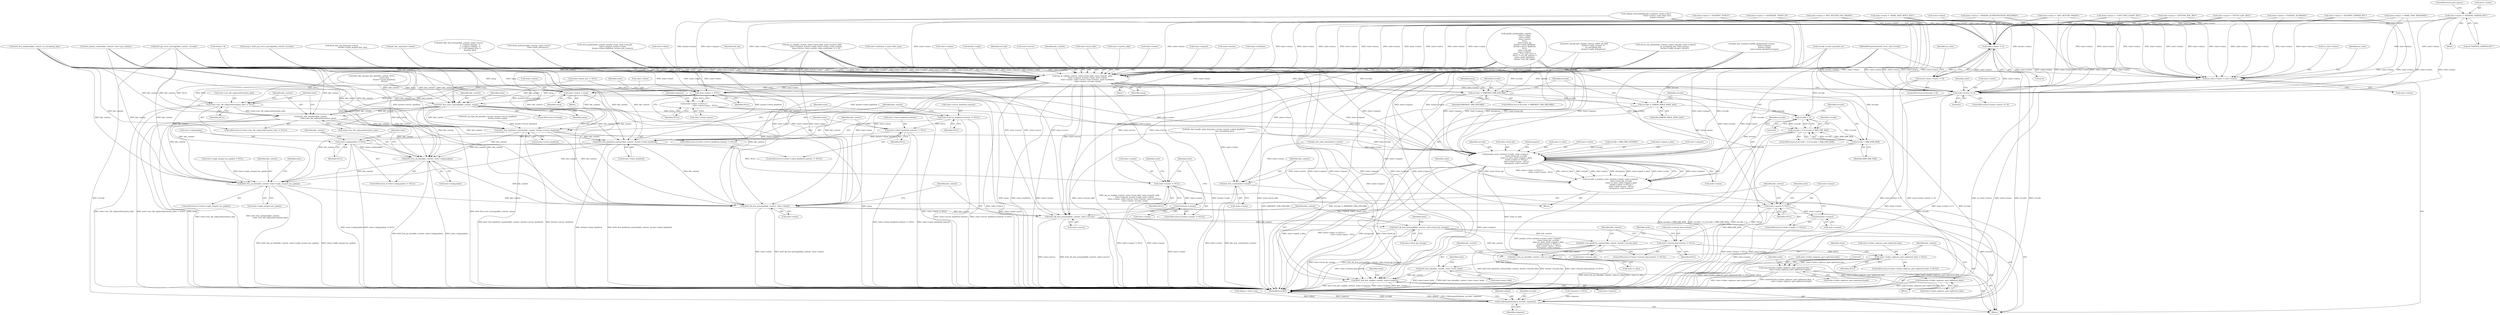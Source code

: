 digraph "0_krb5_ffb35baac6981f9e8914f8f3bffd37f284b85970@pointer" {
"1000241" [label="(Call,state->status = \"FINDING_SERVER_KEY\")"];
"1000792" [label="(Call,state->status != 0)"];
"1000791" [label="(Call,assert (state->status != 0))"];
"1000797" [label="(Call,au_state->status = state->status)"];
"1000847" [label="(Call,log_as_req(kdc_context, state->local_addr, state->remote_addr,\n                   state->request, &state->reply, state->client,\n                   state->cname, state->server, state->sname, state->authtime,\n                   state->status, errcode, emsg))"];
"1000889" [label="(Call,state->status == 0)"];
"1000921" [label="(Call,prepare_error_as(state->rstate, state->request,\n                                       state->local_tgt, errcode,\n                                       state->e_data, state->typed_e_data,\n                                       ((state->client != NULL) ?\n                                        state->client->princ : NULL),\n                                       &response, state->status))"];
"1000919" [label="(Call,errcode = prepare_error_as(state->rstate, state->request,\n                                       state->local_tgt, errcode,\n                                       state->e_data, state->typed_e_data,\n                                       ((state->client != NULL) ?\n                                        state->client->princ : NULL),\n                                       &response, state->status))"];
"1001157" [label="(Call,(*oldrespond)(oldarg, errcode, response))"];
"1001128" [label="(Call,krb5_free_pa_data(kdc_context, state->e_data))"];
"1001133" [label="(Call,krb5_free_data(kdc_context, state->inner_body))"];
"1001142" [label="(Call,krb5_free_kdc_req(kdc_context, state->request))"];
"1001138" [label="(Call,kdc_free_rstate(state->rstate))"];
"1000895" [label="(Call,state->status = emsg)"];
"1000901" [label="(Call,errcode != KRB5KDC_ERR_DISCARD)"];
"1000905" [label="(Call,errcode -= ERROR_TABLE_BASE_krb5)"];
"1000910" [label="(Call,errcode < 0)"];
"1000909" [label="(Call,errcode < 0 || errcode > KRB_ERR_MAX)"];
"1000913" [label="(Call,errcode > KRB_ERR_MAX)"];
"1000939" [label="(Call,state->client != NULL)"];
"1000938" [label="(Call,(state->client != NULL) ?\n                                        state->client->princ : NULL)"];
"1000966" [label="(Call,state->enc_tkt_reply.authorization_data != NULL)"];
"1000973" [label="(Call,krb5_free_authdata(kdc_context,\n                           state->enc_tkt_reply.authorization_data))"];
"1000988" [label="(Call,krb5_free_keyblock_contents(kdc_context, &state->server_keyblock))"];
"1001002" [label="(Call,krb5_free_keyblock_contents(kdc_context, &state->client_keyblock))"];
"1001016" [label="(Call,krb5_free_pa_data(kdc_context, state->reply.padata))"];
"1001029" [label="(Call,krb5_free_pa_data(kdc_context, state->reply_encpart.enc_padata))"];
"1001056" [label="(Call,krb5_db_free_principal(kdc_context, state->client))"];
"1001061" [label="(Call,krb5_db_free_principal(kdc_context, state->server))"];
"1001066" [label="(Call,krb5_db_free_principal(kdc_context, state->local_tgt_storage))"];
"1001079" [label="(Call,krb5_free_keyblock_contents(kdc_context, &state->session_key))"];
"1000981" [label="(Call,state->server_keyblock.contents != NULL)"];
"1000995" [label="(Call,state->client_keyblock.contents != NULL)"];
"1001009" [label="(Call,state->reply.padata != NULL)"];
"1001037" [label="(Call,state->cname != NULL)"];
"1001042" [label="(Call,free(state->cname))"];
"1001047" [label="(Call,state->sname != NULL)"];
"1001052" [label="(Call,free(state->sname))"];
"1001072" [label="(Call,state->session_key.contents != NULL)"];
"1001086" [label="(Call,state->ticket_reply.enc_part.ciphertext.data != NULL)"];
"1001098" [label="(Call,memset(state->ticket_reply.enc_part.ciphertext.data , 0,\n               state->ticket_reply.enc_part.ciphertext.length))"];
"1001118" [label="(Call,free(state->ticket_reply.enc_part.ciphertext.data))"];
"1000962" [label="(Call,krb5_free_error_message(kdc_context, emsg))"];
"1000883" [label="(Identifier,did_log)"];
"1000246" [label="(ControlStructure,goto egress;)"];
"1000939" [label="(Call,state->client != NULL)"];
"1000914" [label="(Identifier,errcode)"];
"1000404" [label="(Call,state->reply_encpart.enc_padata = NULL)"];
"1000228" [label="(Call,krb5_dbe_find_enctype(kdc_context, state->server,\n                                         -1, /* ignore keytype   */\n                                         -1, /* Ignore salttype  */\n                                         0,  /* Get highest kvno */\n                                         &server_key))"];
"1001049" [label="(Identifier,state)"];
"1000900" [label="(ControlStructure,if (errcode != KRB5KDC_ERR_DISCARD))"];
"1000889" [label="(Call,state->status == 0)"];
"1001063" [label="(Call,state->server)"];
"1000791" [label="(Call,assert (state->status != 0))"];
"1001052" [label="(Call,free(state->sname))"];
"1001073" [label="(Call,state->session_key.contents)"];
"1000932" [label="(Call,state->e_data)"];
"1000902" [label="(Identifier,errcode)"];
"1000839" [label="(Call,krb5_get_error_message(kdc_context, errcode))"];
"1000386" [label="(Call,state->authtime = state->kdc_time)"];
"1000909" [label="(Call,errcode < 0 || errcode > KRB_ERR_MAX)"];
"1000865" [label="(Call,state->cname)"];
"1000614" [label="(Call,kdc_fast_handle_reply_key(state->rstate, &state->client_keyblock,\n                                        &as_encrypting_key))"];
"1000903" [label="(Identifier,KRB5KDC_ERR_DISCARD)"];
"1000967" [label="(Call,state->enc_tkt_reply.authorization_data)"];
"1001134" [label="(Identifier,kdc_context)"];
"1000987" [label="(Identifier,NULL)"];
"1001091" [label="(Identifier,state)"];
"1000858" [label="(Call,&state->reply)"];
"1000906" [label="(Identifier,errcode)"];
"1000880" [label="(Identifier,errcode)"];
"1000513" [label="(Call,state->status = \"HANDLE_AUTHDATA\")"];
"1000198" [label="(Call,check_indicators(kdc_context, state->server,\n                               state->auth_indicators))"];
"1001066" [label="(Call,krb5_db_free_principal(kdc_context, state->local_tgt_storage))"];
"1001017" [label="(Identifier,kdc_context)"];
"1000846" [label="(Block,)"];
"1000413" [label="(Call,return_padata(kdc_context, &state->rock, state->req_pkt,\n                            state->request, &state->reply,\n                            &state->client_keyblock, &state->pa_context))"];
"1001026" [label="(Identifier,state)"];
"1000962" [label="(Call,krb5_free_error_message(kdc_context, emsg))"];
"1000905" [label="(Call,errcode -= ERROR_TABLE_BASE_krb5)"];
"1001016" [label="(Call,krb5_free_pa_data(kdc_context, state->reply.padata))"];
"1000241" [label="(Call,state->status = \"FINDING_SERVER_KEY\")"];
"1001041" [label="(Identifier,NULL)"];
"1000318" [label="(Call,state->status = \"FETCH_LAST_REQ\")"];
"1001018" [label="(Call,state->reply.padata)"];
"1001085" [label="(ControlStructure,if (state->ticket_reply.enc_part.ciphertext.data != NULL))"];
"1000920" [label="(Identifier,errcode)"];
"1000943" [label="(Identifier,NULL)"];
"1000944" [label="(Call,state->client->princ)"];
"1001138" [label="(Call,kdc_free_rstate(state->rstate))"];
"1001081" [label="(Call,&state->session_key)"];
"1000455" [label="(Call,state->status = \"CANT_FIND_CLIENT_KEY\")"];
"1001047" [label="(Call,state->sname != NULL)"];
"1001043" [label="(Call,state->cname)"];
"1000825" [label="(Call,free_padata_context(kdc_context, state->pa_context))"];
"1000938" [label="(Call,(state->client != NULL) ?\n                                        state->client->princ : NULL)"];
"1001051" [label="(Identifier,NULL)"];
"1000963" [label="(Identifier,kdc_context)"];
"1001086" [label="(Call,state->ticket_reply.enc_part.ciphertext.data != NULL)"];
"1001118" [label="(Call,free(state->ticket_reply.enc_part.ciphertext.data))"];
"1000975" [label="(Call,state->enc_tkt_reply.authorization_data)"];
"1000990" [label="(Call,&state->server_keyblock)"];
"1000868" [label="(Call,state->server)"];
"1000893" [label="(Literal,0)"];
"1000951" [label="(Identifier,response)"];
"1000848" [label="(Identifier,kdc_context)"];
"1000922" [label="(Call,state->rstate)"];
"1000555" [label="(Call,state->status = \"GENERATE_TICKET_ID\")"];
"1000952" [label="(Call,state->status)"];
"1001123" [label="(Identifier,state)"];
"1001009" [label="(Call,state->reply.padata != NULL)"];
"1000750" [label="(Call,log_as_req(kdc_context, state->local_addr, state->remote_addr,\n               state->request, &state->reply, state->client, state->cname,\n               state->server, state->sname, state->authtime, 0, 0, 0))"];
"1000156" [label="(Call,oldarg = state->arg)"];
"1000242" [label="(Call,state->status)"];
"1000916" [label="(Call,errcode = KRB_ERR_GENERIC)"];
"1000980" [label="(ControlStructure,if (state->server_keyblock.contents != NULL))"];
"1001099" [label="(Call,state->ticket_reply.enc_part.ciphertext.data)"];
"1001071" [label="(ControlStructure,if (state->session_key.contents != NULL))"];
"1001062" [label="(Identifier,kdc_context)"];
"1001158" [label="(Identifier,oldarg)"];
"1000627" [label="(Call,state->status = \"MAKE_FAST_REPLY_KEY\")"];
"1001142" [label="(Call,krb5_free_kdc_req(kdc_context, state->request))"];
"1000787" [label="(ControlStructure,if (errcode != 0))"];
"1001015" [label="(Identifier,NULL)"];
"1000960" [label="(ControlStructure,if (emsg))"];
"1001103" [label="(Identifier,state)"];
"1000801" [label="(Call,state->status)"];
"1000209" [label="(Call,state->status = \"HIGHER_AUTHENTICATION_REQUIRED\")"];
"1000240" [label="(Block,)"];
"1001012" [label="(Identifier,state)"];
"1000260" [label="(Call,state->status = \"DECRYPT_SERVER_KEY\")"];
"1000913" [label="(Call,errcode > KRB_ERR_MAX)"];
"1000899" [label="(Identifier,emsg)"];
"1001057" [label="(Identifier,kdc_context)"];
"1001008" [label="(ControlStructure,if (state->reply.padata != NULL))"];
"1001109" [label="(Call,state->ticket_reply.enc_part.ciphertext.length)"];
"1000798" [label="(Call,au_state->status)"];
"1000984" [label="(Identifier,state)"];
"1001078" [label="(Identifier,NULL)"];
"1001079" [label="(Call,krb5_free_keyblock_contents(kdc_context, &state->session_key))"];
"1000982" [label="(Call,state->server_keyblock.contents)"];
"1000128" [label="(Call,*emsg = 0)"];
"1001004" [label="(Call,&state->client_keyblock)"];
"1001068" [label="(Call,state->local_tgt_storage)"];
"1001037" [label="(Call,state->cname != NULL)"];
"1001072" [label="(Call,state->session_key.contents != NULL)"];
"1000910" [label="(Call,errcode < 0)"];
"1000341" [label="(Call,get_key_exp(state->client))"];
"1001129" [label="(Identifier,kdc_context)"];
"1001053" [label="(Call,state->sname)"];
"1000116" [label="(MethodParameterIn,krb5_error_code errcode)"];
"1000961" [label="(Identifier,emsg)"];
"1000662" [label="(Call,kdc_fast_hide_client(state->rstate))"];
"1000593" [label="(Call,state->status = \"MAKE_FAST_RESPONSE\")"];
"1000792" [label="(Call,state->status != 0)"];
"1001061" [label="(Call,krb5_db_free_principal(kdc_context, state->server))"];
"1001130" [label="(Call,state->e_data)"];
"1000988" [label="(Call,krb5_free_keyblock_contents(kdc_context, &state->server_keyblock))"];
"1000250" [label="(Call,krb5_dbe_decrypt_key_data(kdc_context, NULL,\n                                             server_key,\n                                             &state->server_keyblock,\n                                             NULL))"];
"1001097" [label="(Block,)"];
"1000998" [label="(Identifier,state)"];
"1000635" [label="(Call,return_enc_padata(kdc_context, state->req_pkt, state->request,\n                                as_encrypting_key, state->server,\n                                &state->reply_encpart, FALSE))"];
"1000921" [label="(Call,prepare_error_as(state->rstate, state->request,\n                                       state->local_tgt, errcode,\n                                       state->e_data, state->typed_e_data,\n                                       ((state->client != NULL) ?\n                                        state->client->princ : NULL),\n                                       &response, state->status))"];
"1001001" [label="(Identifier,NULL)"];
"1001159" [label="(Identifier,errcode)"];
"1000896" [label="(Call,state->status)"];
"1000994" [label="(ControlStructure,if (state->client_keyblock.contents != NULL))"];
"1001054" [label="(Identifier,state)"];
"1000935" [label="(Call,state->typed_e_data)"];
"1000925" [label="(Call,state->request)"];
"1000117" [label="(Block,)"];
"1000904" [label="(Block,)"];
"1000832" [label="(Call,krb5_free_keyblock(kdc_context, as_encrypting_key))"];
"1001038" [label="(Call,state->cname)"];
"1000957" [label="(Identifier,state)"];
"1000972" [label="(Identifier,NULL)"];
"1000466" [label="(Call,handle_authdata(kdc_context,\n                              state->c_flags,\n                              state->client,\n                              state->server,\n                              NULL,\n                              state->local_tgt,\n                              &state->client_keyblock,\n                              &state->server_keyblock,\n                              NULL,\n                              state->req_pkt,\n                              state->request,\n                              NULL, /* for_user_princ */\n                              NULL, /* enc_tkt_request */\n                              state->auth_indicators,\n                              &state->enc_tkt_reply))"];
"1000793" [label="(Call,state->status)"];
"1000966" [label="(Call,state->enc_tkt_reply.authorization_data != NULL)"];
"1001135" [label="(Call,state->inner_body)"];
"1000797" [label="(Call,au_state->status = state->status)"];
"1000888" [label="(ControlStructure,if (state->status == 0))"];
"1000973" [label="(Call,krb5_free_authdata(kdc_context,\n                           state->enc_tkt_reply.authorization_data))"];
"1001143" [label="(Identifier,kdc_context)"];
"1000837" [label="(Call,emsg = krb5_get_error_message(kdc_context, errcode))"];
"1000989" [label="(Identifier,kdc_context)"];
"1001160" [label="(Identifier,response)"];
"1000907" [label="(Identifier,ERROR_TABLE_BASE_krb5)"];
"1001030" [label="(Identifier,kdc_context)"];
"1001036" [label="(ControlStructure,if (state->cname != NULL))"];
"1001096" [label="(Identifier,NULL)"];
"1000964" [label="(Identifier,emsg)"];
"1000974" [label="(Identifier,kdc_context)"];
"1000995" [label="(Call,state->client_keyblock.contents != NULL)"];
"1001010" [label="(Call,state->reply.padata)"];
"1000931" [label="(Identifier,errcode)"];
"1000307" [label="(Call,fetch_last_req_info(state->client,\n                                       &state->reply_encpart.last_req))"];
"1000849" [label="(Call,state->local_addr)"];
"1000928" [label="(Call,state->local_tgt)"];
"1001003" [label="(Identifier,kdc_context)"];
"1000949" [label="(Identifier,NULL)"];
"1001046" [label="(ControlStructure,if (state->sname != NULL))"];
"1001067" [label="(Identifier,kdc_context)"];
"1000796" [label="(Literal,0)"];
"1000693" [label="(Call,state->client_key != NULL)"];
"1000815" [label="(Call,errcode || state->preauth_err)"];
"1000852" [label="(Call,state->remote_addr)"];
"1000950" [label="(Call,&response)"];
"1001128" [label="(Call,krb5_free_pa_data(kdc_context, state->e_data))"];
"1000124" [label="(Call,*response = NULL)"];
"1000965" [label="(ControlStructure,if (state->enc_tkt_reply.authorization_data != NULL))"];
"1001039" [label="(Identifier,state)"];
"1001002" [label="(Call,krb5_free_keyblock_contents(kdc_context, &state->client_keyblock))"];
"1000894" [label="(Block,)"];
"1000912" [label="(Literal,0)"];
"1001119" [label="(Call,state->ticket_reply.enc_part.ciphertext.data)"];
"1001098" [label="(Call,memset(state->ticket_reply.enc_part.ciphertext.data , 0,\n               state->ticket_reply.enc_part.ciphertext.length))"];
"1000877" [label="(Call,state->status)"];
"1000534" [label="(Call,state->status = \"ENCRYPT_TICKET\")"];
"1000981" [label="(Call,state->server_keyblock.contents != NULL)"];
"1001044" [label="(Identifier,state)"];
"1000855" [label="(Call,state->request)"];
"1000871" [label="(Call,state->sname)"];
"1000895" [label="(Call,state->status = emsg)"];
"1001133" [label="(Call,krb5_free_data(kdc_context, state->inner_body))"];
"1001140" [label="(Identifier,state)"];
"1001048" [label="(Call,state->sname)"];
"1001023" [label="(ControlStructure,if (state->reply_encpart.enc_padata))"];
"1000847" [label="(Call,log_as_req(kdc_context, state->local_addr, state->remote_addr,\n                   state->request, &state->reply, state->client,\n                   state->cname, state->server, state->sname, state->authtime,\n                   state->status, errcode, emsg))"];
"1001161" [label="(MethodReturn,RET)"];
"1000881" [label="(Identifier,emsg)"];
"1000440" [label="(Call,state->status = \"KDC_RETURN_PADATA\")"];
"1000946" [label="(Identifier,state)"];
"1000874" [label="(Call,state->authtime)"];
"1000969" [label="(Identifier,state)"];
"1001058" [label="(Call,state->client)"];
"1001108" [label="(Literal,0)"];
"1000901" [label="(Call,errcode != KRB5KDC_ERR_DISCARD)"];
"1000655" [label="(Call,state->status = \"KDC_RETURN_ENC_PADATA\")"];
"1001149" [label="(Identifier,state)"];
"1001157" [label="(Call,(*oldrespond)(oldarg, errcode, response))"];
"1001080" [label="(Identifier,kdc_context)"];
"1001075" [label="(Identifier,state)"];
"1001029" [label="(Call,krb5_free_pa_data(kdc_context, state->reply_encpart.enc_padata))"];
"1000911" [label="(Identifier,errcode)"];
"1000940" [label="(Call,state->client)"];
"1000806" [label="(Identifier,au_state)"];
"1000574" [label="(Call,kdc_fast_response_handle_padata(state->rstate,\n                                              state->request,\n                                              &state->reply,\n                                              state->client_keyblock.enctype))"];
"1001042" [label="(Call,free(state->cname))"];
"1001056" [label="(Call,krb5_db_free_principal(kdc_context, state->client))"];
"1000897" [label="(Identifier,state)"];
"1001144" [label="(Call,state->request)"];
"1000917" [label="(Identifier,errcode)"];
"1001031" [label="(Call,state->reply_encpart.enc_padata)"];
"1000862" [label="(Call,state->client)"];
"1000996" [label="(Call,state->client_keyblock.contents)"];
"1000908" [label="(ControlStructure,if (errcode < 0 || errcode > KRB_ERR_MAX))"];
"1000677" [label="(Call,krb5_encode_kdc_rep(kdc_context, KRB5_AS_REP,\n                                  &state->reply_encpart, 0,\n                                  as_encrypting_key,\n                                  &state->reply, &response))"];
"1000521" [label="(Call,krb5_encrypt_tkt_part(kdc_context, &state->server_keyblock,\n                                    &state->ticket_reply))"];
"1001139" [label="(Call,state->rstate)"];
"1000915" [label="(Identifier,KRB_ERR_MAX)"];
"1000799" [label="(Identifier,au_state)"];
"1000890" [label="(Call,state->status)"];
"1000245" [label="(Literal,\"FINDING_SERVER_KEY\")"];
"1000714" [label="(Call,state->status = \"ENCODE_KDC_REP\")"];
"1000919" [label="(Call,errcode = prepare_error_as(state->rstate, state->request,\n                                       state->local_tgt, errcode,\n                                       state->e_data, state->typed_e_data,\n                                       ((state->client != NULL) ?\n                                        state->client->princ : NULL),\n                                       &response, state->status))"];
"1000172" [label="(Call,validate_forwardable(state->request, *state->client,\n                                        *state->server, state->kdc_time,\n                                        &state->status))"];
"1001087" [label="(Call,state->ticket_reply.enc_part.ciphertext.data)"];
"1000241" -> "1000240"  [label="AST: "];
"1000241" -> "1000245"  [label="CFG: "];
"1000242" -> "1000241"  [label="AST: "];
"1000245" -> "1000241"  [label="AST: "];
"1000246" -> "1000241"  [label="CFG: "];
"1000241" -> "1000792"  [label="DDG: state->status"];
"1000241" -> "1000797"  [label="DDG: state->status"];
"1000241" -> "1000847"  [label="DDG: state->status"];
"1000241" -> "1000889"  [label="DDG: state->status"];
"1000792" -> "1000791"  [label="AST: "];
"1000792" -> "1000796"  [label="CFG: "];
"1000793" -> "1000792"  [label="AST: "];
"1000796" -> "1000792"  [label="AST: "];
"1000791" -> "1000792"  [label="CFG: "];
"1000792" -> "1000791"  [label="DDG: state->status"];
"1000792" -> "1000791"  [label="DDG: 0"];
"1000172" -> "1000792"  [label="DDG: &state->status"];
"1000655" -> "1000792"  [label="DDG: state->status"];
"1000714" -> "1000792"  [label="DDG: state->status"];
"1000209" -> "1000792"  [label="DDG: state->status"];
"1000513" -> "1000792"  [label="DDG: state->status"];
"1000318" -> "1000792"  [label="DDG: state->status"];
"1000627" -> "1000792"  [label="DDG: state->status"];
"1000555" -> "1000792"  [label="DDG: state->status"];
"1000593" -> "1000792"  [label="DDG: state->status"];
"1000440" -> "1000792"  [label="DDG: state->status"];
"1000455" -> "1000792"  [label="DDG: state->status"];
"1000260" -> "1000792"  [label="DDG: state->status"];
"1000534" -> "1000792"  [label="DDG: state->status"];
"1000792" -> "1000797"  [label="DDG: state->status"];
"1000792" -> "1000847"  [label="DDG: state->status"];
"1000792" -> "1000889"  [label="DDG: state->status"];
"1000791" -> "1000787"  [label="AST: "];
"1000799" -> "1000791"  [label="CFG: "];
"1000791" -> "1001161"  [label="DDG: state->status != 0"];
"1000791" -> "1001161"  [label="DDG: assert (state->status != 0)"];
"1000797" -> "1000117"  [label="AST: "];
"1000797" -> "1000801"  [label="CFG: "];
"1000798" -> "1000797"  [label="AST: "];
"1000801" -> "1000797"  [label="AST: "];
"1000806" -> "1000797"  [label="CFG: "];
"1000797" -> "1001161"  [label="DDG: au_state->status"];
"1000797" -> "1001161"  [label="DDG: state->status"];
"1000172" -> "1000797"  [label="DDG: &state->status"];
"1000655" -> "1000797"  [label="DDG: state->status"];
"1000714" -> "1000797"  [label="DDG: state->status"];
"1000209" -> "1000797"  [label="DDG: state->status"];
"1000318" -> "1000797"  [label="DDG: state->status"];
"1000627" -> "1000797"  [label="DDG: state->status"];
"1000555" -> "1000797"  [label="DDG: state->status"];
"1000593" -> "1000797"  [label="DDG: state->status"];
"1000440" -> "1000797"  [label="DDG: state->status"];
"1000455" -> "1000797"  [label="DDG: state->status"];
"1000513" -> "1000797"  [label="DDG: state->status"];
"1000260" -> "1000797"  [label="DDG: state->status"];
"1000534" -> "1000797"  [label="DDG: state->status"];
"1000847" -> "1000846"  [label="AST: "];
"1000847" -> "1000881"  [label="CFG: "];
"1000848" -> "1000847"  [label="AST: "];
"1000849" -> "1000847"  [label="AST: "];
"1000852" -> "1000847"  [label="AST: "];
"1000855" -> "1000847"  [label="AST: "];
"1000858" -> "1000847"  [label="AST: "];
"1000862" -> "1000847"  [label="AST: "];
"1000865" -> "1000847"  [label="AST: "];
"1000868" -> "1000847"  [label="AST: "];
"1000871" -> "1000847"  [label="AST: "];
"1000874" -> "1000847"  [label="AST: "];
"1000877" -> "1000847"  [label="AST: "];
"1000880" -> "1000847"  [label="AST: "];
"1000881" -> "1000847"  [label="AST: "];
"1000883" -> "1000847"  [label="CFG: "];
"1000847" -> "1001161"  [label="DDG: &state->reply"];
"1000847" -> "1001161"  [label="DDG: state->local_addr"];
"1000847" -> "1001161"  [label="DDG: emsg"];
"1000847" -> "1001161"  [label="DDG: state->authtime"];
"1000847" -> "1001161"  [label="DDG: state->remote_addr"];
"1000847" -> "1001161"  [label="DDG: log_as_req(kdc_context, state->local_addr, state->remote_addr,\n                   state->request, &state->reply, state->client,\n                   state->cname, state->server, state->sname, state->authtime,\n                   state->status, errcode, emsg)"];
"1000847" -> "1001161"  [label="DDG: state->status"];
"1000832" -> "1000847"  [label="DDG: kdc_context"];
"1000825" -> "1000847"  [label="DDG: kdc_context"];
"1000839" -> "1000847"  [label="DDG: kdc_context"];
"1000839" -> "1000847"  [label="DDG: errcode"];
"1000750" -> "1000847"  [label="DDG: state->local_addr"];
"1000750" -> "1000847"  [label="DDG: state->remote_addr"];
"1000750" -> "1000847"  [label="DDG: state->request"];
"1000750" -> "1000847"  [label="DDG: &state->reply"];
"1000750" -> "1000847"  [label="DDG: state->client"];
"1000750" -> "1000847"  [label="DDG: state->cname"];
"1000750" -> "1000847"  [label="DDG: state->server"];
"1000750" -> "1000847"  [label="DDG: state->sname"];
"1000750" -> "1000847"  [label="DDG: state->authtime"];
"1000466" -> "1000847"  [label="DDG: state->request"];
"1000466" -> "1000847"  [label="DDG: state->client"];
"1000466" -> "1000847"  [label="DDG: state->server"];
"1000413" -> "1000847"  [label="DDG: state->request"];
"1000413" -> "1000847"  [label="DDG: &state->reply"];
"1000574" -> "1000847"  [label="DDG: state->request"];
"1000574" -> "1000847"  [label="DDG: &state->reply"];
"1000172" -> "1000847"  [label="DDG: state->request"];
"1000172" -> "1000847"  [label="DDG: &state->status"];
"1000635" -> "1000847"  [label="DDG: state->request"];
"1000635" -> "1000847"  [label="DDG: state->server"];
"1000677" -> "1000847"  [label="DDG: &state->reply"];
"1000341" -> "1000847"  [label="DDG: state->client"];
"1000307" -> "1000847"  [label="DDG: state->client"];
"1000228" -> "1000847"  [label="DDG: state->server"];
"1000198" -> "1000847"  [label="DDG: state->server"];
"1000386" -> "1000847"  [label="DDG: state->authtime"];
"1000655" -> "1000847"  [label="DDG: state->status"];
"1000714" -> "1000847"  [label="DDG: state->status"];
"1000209" -> "1000847"  [label="DDG: state->status"];
"1000318" -> "1000847"  [label="DDG: state->status"];
"1000627" -> "1000847"  [label="DDG: state->status"];
"1000555" -> "1000847"  [label="DDG: state->status"];
"1000593" -> "1000847"  [label="DDG: state->status"];
"1000440" -> "1000847"  [label="DDG: state->status"];
"1000455" -> "1000847"  [label="DDG: state->status"];
"1000513" -> "1000847"  [label="DDG: state->status"];
"1000260" -> "1000847"  [label="DDG: state->status"];
"1000534" -> "1000847"  [label="DDG: state->status"];
"1000815" -> "1000847"  [label="DDG: errcode"];
"1000116" -> "1000847"  [label="DDG: errcode"];
"1000837" -> "1000847"  [label="DDG: emsg"];
"1000128" -> "1000847"  [label="DDG: emsg"];
"1000847" -> "1000889"  [label="DDG: state->status"];
"1000847" -> "1000895"  [label="DDG: emsg"];
"1000847" -> "1000901"  [label="DDG: errcode"];
"1000847" -> "1000921"  [label="DDG: state->request"];
"1000847" -> "1000939"  [label="DDG: state->client"];
"1000847" -> "1000962"  [label="DDG: kdc_context"];
"1000847" -> "1000962"  [label="DDG: emsg"];
"1000847" -> "1000973"  [label="DDG: kdc_context"];
"1000847" -> "1000988"  [label="DDG: kdc_context"];
"1000847" -> "1001002"  [label="DDG: kdc_context"];
"1000847" -> "1001016"  [label="DDG: kdc_context"];
"1000847" -> "1001029"  [label="DDG: kdc_context"];
"1000847" -> "1001037"  [label="DDG: state->cname"];
"1000847" -> "1001047"  [label="DDG: state->sname"];
"1000847" -> "1001056"  [label="DDG: kdc_context"];
"1000847" -> "1001056"  [label="DDG: state->client"];
"1000847" -> "1001061"  [label="DDG: state->server"];
"1000847" -> "1001142"  [label="DDG: state->request"];
"1000847" -> "1001157"  [label="DDG: errcode"];
"1000889" -> "1000888"  [label="AST: "];
"1000889" -> "1000893"  [label="CFG: "];
"1000890" -> "1000889"  [label="AST: "];
"1000893" -> "1000889"  [label="AST: "];
"1000897" -> "1000889"  [label="CFG: "];
"1000902" -> "1000889"  [label="CFG: "];
"1000889" -> "1001161"  [label="DDG: state->status"];
"1000889" -> "1001161"  [label="DDG: state->status == 0"];
"1000172" -> "1000889"  [label="DDG: &state->status"];
"1000655" -> "1000889"  [label="DDG: state->status"];
"1000714" -> "1000889"  [label="DDG: state->status"];
"1000209" -> "1000889"  [label="DDG: state->status"];
"1000318" -> "1000889"  [label="DDG: state->status"];
"1000627" -> "1000889"  [label="DDG: state->status"];
"1000555" -> "1000889"  [label="DDG: state->status"];
"1000593" -> "1000889"  [label="DDG: state->status"];
"1000440" -> "1000889"  [label="DDG: state->status"];
"1000455" -> "1000889"  [label="DDG: state->status"];
"1000513" -> "1000889"  [label="DDG: state->status"];
"1000260" -> "1000889"  [label="DDG: state->status"];
"1000534" -> "1000889"  [label="DDG: state->status"];
"1000889" -> "1000921"  [label="DDG: state->status"];
"1000921" -> "1000919"  [label="AST: "];
"1000921" -> "1000952"  [label="CFG: "];
"1000922" -> "1000921"  [label="AST: "];
"1000925" -> "1000921"  [label="AST: "];
"1000928" -> "1000921"  [label="AST: "];
"1000931" -> "1000921"  [label="AST: "];
"1000932" -> "1000921"  [label="AST: "];
"1000935" -> "1000921"  [label="AST: "];
"1000938" -> "1000921"  [label="AST: "];
"1000950" -> "1000921"  [label="AST: "];
"1000952" -> "1000921"  [label="AST: "];
"1000919" -> "1000921"  [label="CFG: "];
"1000921" -> "1001161"  [label="DDG: state->typed_e_data"];
"1000921" -> "1001161"  [label="DDG: (state->client != NULL) ?\n                                        state->client->princ : NULL"];
"1000921" -> "1001161"  [label="DDG: &response"];
"1000921" -> "1001161"  [label="DDG: state->local_tgt"];
"1000921" -> "1000919"  [label="DDG: state->request"];
"1000921" -> "1000919"  [label="DDG: state->local_tgt"];
"1000921" -> "1000919"  [label="DDG: (state->client != NULL) ?\n                                        state->client->princ : NULL"];
"1000921" -> "1000919"  [label="DDG: state->e_data"];
"1000921" -> "1000919"  [label="DDG: errcode"];
"1000921" -> "1000919"  [label="DDG: state->status"];
"1000921" -> "1000919"  [label="DDG: &response"];
"1000921" -> "1000919"  [label="DDG: state->typed_e_data"];
"1000921" -> "1000919"  [label="DDG: state->rstate"];
"1000574" -> "1000921"  [label="DDG: state->rstate"];
"1000574" -> "1000921"  [label="DDG: state->request"];
"1000662" -> "1000921"  [label="DDG: state->rstate"];
"1000614" -> "1000921"  [label="DDG: state->rstate"];
"1000466" -> "1000921"  [label="DDG: state->request"];
"1000466" -> "1000921"  [label="DDG: state->local_tgt"];
"1000413" -> "1000921"  [label="DDG: state->request"];
"1000172" -> "1000921"  [label="DDG: state->request"];
"1000172" -> "1000921"  [label="DDG: &state->status"];
"1000750" -> "1000921"  [label="DDG: state->request"];
"1000635" -> "1000921"  [label="DDG: state->request"];
"1000910" -> "1000921"  [label="DDG: errcode"];
"1000913" -> "1000921"  [label="DDG: errcode"];
"1000916" -> "1000921"  [label="DDG: errcode"];
"1000116" -> "1000921"  [label="DDG: errcode"];
"1000939" -> "1000921"  [label="DDG: NULL"];
"1000677" -> "1000921"  [label="DDG: &response"];
"1000895" -> "1000921"  [label="DDG: state->status"];
"1000921" -> "1001128"  [label="DDG: state->e_data"];
"1000921" -> "1001138"  [label="DDG: state->rstate"];
"1000921" -> "1001142"  [label="DDG: state->request"];
"1000919" -> "1000904"  [label="AST: "];
"1000920" -> "1000919"  [label="AST: "];
"1000957" -> "1000919"  [label="CFG: "];
"1000919" -> "1001161"  [label="DDG: prepare_error_as(state->rstate, state->request,\n                                       state->local_tgt, errcode,\n                                       state->e_data, state->typed_e_data,\n                                       ((state->client != NULL) ?\n                                        state->client->princ : NULL),\n                                       &response, state->status)"];
"1000116" -> "1000919"  [label="DDG: errcode"];
"1000919" -> "1001157"  [label="DDG: errcode"];
"1001157" -> "1000117"  [label="AST: "];
"1001157" -> "1001160"  [label="CFG: "];
"1001158" -> "1001157"  [label="AST: "];
"1001159" -> "1001157"  [label="AST: "];
"1001160" -> "1001157"  [label="AST: "];
"1001161" -> "1001157"  [label="CFG: "];
"1001157" -> "1001161"  [label="DDG: response"];
"1001157" -> "1001161"  [label="DDG: errcode"];
"1001157" -> "1001161"  [label="DDG: oldarg"];
"1001157" -> "1001161"  [label="DDG: (*oldrespond)(oldarg, errcode, response)"];
"1000156" -> "1001157"  [label="DDG: oldarg"];
"1000815" -> "1001157"  [label="DDG: errcode"];
"1000839" -> "1001157"  [label="DDG: errcode"];
"1000901" -> "1001157"  [label="DDG: errcode"];
"1000116" -> "1001157"  [label="DDG: errcode"];
"1000124" -> "1001157"  [label="DDG: response"];
"1001128" -> "1000117"  [label="AST: "];
"1001128" -> "1001130"  [label="CFG: "];
"1001129" -> "1001128"  [label="AST: "];
"1001130" -> "1001128"  [label="AST: "];
"1001134" -> "1001128"  [label="CFG: "];
"1001128" -> "1001161"  [label="DDG: state->e_data"];
"1001128" -> "1001161"  [label="DDG: krb5_free_pa_data(kdc_context, state->e_data)"];
"1001079" -> "1001128"  [label="DDG: kdc_context"];
"1001066" -> "1001128"  [label="DDG: kdc_context"];
"1001128" -> "1001133"  [label="DDG: kdc_context"];
"1001133" -> "1000117"  [label="AST: "];
"1001133" -> "1001135"  [label="CFG: "];
"1001134" -> "1001133"  [label="AST: "];
"1001135" -> "1001133"  [label="AST: "];
"1001140" -> "1001133"  [label="CFG: "];
"1001133" -> "1001161"  [label="DDG: state->inner_body"];
"1001133" -> "1001161"  [label="DDG: krb5_free_data(kdc_context, state->inner_body)"];
"1001133" -> "1001142"  [label="DDG: kdc_context"];
"1001142" -> "1000117"  [label="AST: "];
"1001142" -> "1001144"  [label="CFG: "];
"1001143" -> "1001142"  [label="AST: "];
"1001144" -> "1001142"  [label="AST: "];
"1001149" -> "1001142"  [label="CFG: "];
"1001142" -> "1001161"  [label="DDG: krb5_free_kdc_req(kdc_context, state->request)"];
"1001142" -> "1001161"  [label="DDG: state->request"];
"1001142" -> "1001161"  [label="DDG: kdc_context"];
"1000466" -> "1001142"  [label="DDG: state->request"];
"1000413" -> "1001142"  [label="DDG: state->request"];
"1000574" -> "1001142"  [label="DDG: state->request"];
"1000172" -> "1001142"  [label="DDG: state->request"];
"1000750" -> "1001142"  [label="DDG: state->request"];
"1000635" -> "1001142"  [label="DDG: state->request"];
"1001138" -> "1000117"  [label="AST: "];
"1001138" -> "1001139"  [label="CFG: "];
"1001139" -> "1001138"  [label="AST: "];
"1001143" -> "1001138"  [label="CFG: "];
"1001138" -> "1001161"  [label="DDG: state->rstate"];
"1001138" -> "1001161"  [label="DDG: kdc_free_rstate(state->rstate)"];
"1000574" -> "1001138"  [label="DDG: state->rstate"];
"1000662" -> "1001138"  [label="DDG: state->rstate"];
"1000614" -> "1001138"  [label="DDG: state->rstate"];
"1000895" -> "1000894"  [label="AST: "];
"1000895" -> "1000899"  [label="CFG: "];
"1000896" -> "1000895"  [label="AST: "];
"1000899" -> "1000895"  [label="AST: "];
"1000902" -> "1000895"  [label="CFG: "];
"1000895" -> "1001161"  [label="DDG: emsg"];
"1000895" -> "1001161"  [label="DDG: state->status"];
"1000837" -> "1000895"  [label="DDG: emsg"];
"1000128" -> "1000895"  [label="DDG: emsg"];
"1000901" -> "1000900"  [label="AST: "];
"1000901" -> "1000903"  [label="CFG: "];
"1000902" -> "1000901"  [label="AST: "];
"1000903" -> "1000901"  [label="AST: "];
"1000906" -> "1000901"  [label="CFG: "];
"1000961" -> "1000901"  [label="CFG: "];
"1000901" -> "1001161"  [label="DDG: KRB5KDC_ERR_DISCARD"];
"1000901" -> "1001161"  [label="DDG: errcode != KRB5KDC_ERR_DISCARD"];
"1000815" -> "1000901"  [label="DDG: errcode"];
"1000839" -> "1000901"  [label="DDG: errcode"];
"1000116" -> "1000901"  [label="DDG: errcode"];
"1000901" -> "1000905"  [label="DDG: errcode"];
"1000905" -> "1000904"  [label="AST: "];
"1000905" -> "1000907"  [label="CFG: "];
"1000906" -> "1000905"  [label="AST: "];
"1000907" -> "1000905"  [label="AST: "];
"1000911" -> "1000905"  [label="CFG: "];
"1000905" -> "1001161"  [label="DDG: ERROR_TABLE_BASE_krb5"];
"1000116" -> "1000905"  [label="DDG: errcode"];
"1000905" -> "1000910"  [label="DDG: errcode"];
"1000910" -> "1000909"  [label="AST: "];
"1000910" -> "1000912"  [label="CFG: "];
"1000911" -> "1000910"  [label="AST: "];
"1000912" -> "1000910"  [label="AST: "];
"1000914" -> "1000910"  [label="CFG: "];
"1000909" -> "1000910"  [label="CFG: "];
"1000910" -> "1000909"  [label="DDG: errcode"];
"1000910" -> "1000909"  [label="DDG: 0"];
"1000116" -> "1000910"  [label="DDG: errcode"];
"1000910" -> "1000913"  [label="DDG: errcode"];
"1000909" -> "1000908"  [label="AST: "];
"1000909" -> "1000913"  [label="CFG: "];
"1000913" -> "1000909"  [label="AST: "];
"1000917" -> "1000909"  [label="CFG: "];
"1000920" -> "1000909"  [label="CFG: "];
"1000909" -> "1001161"  [label="DDG: errcode < 0"];
"1000909" -> "1001161"  [label="DDG: errcode > KRB_ERR_MAX"];
"1000909" -> "1001161"  [label="DDG: errcode < 0 || errcode > KRB_ERR_MAX"];
"1000913" -> "1000909"  [label="DDG: errcode"];
"1000913" -> "1000909"  [label="DDG: KRB_ERR_MAX"];
"1000913" -> "1000915"  [label="CFG: "];
"1000914" -> "1000913"  [label="AST: "];
"1000915" -> "1000913"  [label="AST: "];
"1000913" -> "1001161"  [label="DDG: KRB_ERR_MAX"];
"1000116" -> "1000913"  [label="DDG: errcode"];
"1000939" -> "1000938"  [label="AST: "];
"1000939" -> "1000943"  [label="CFG: "];
"1000940" -> "1000939"  [label="AST: "];
"1000943" -> "1000939"  [label="AST: "];
"1000946" -> "1000939"  [label="CFG: "];
"1000949" -> "1000939"  [label="CFG: "];
"1000341" -> "1000939"  [label="DDG: state->client"];
"1000750" -> "1000939"  [label="DDG: state->client"];
"1000466" -> "1000939"  [label="DDG: state->client"];
"1000466" -> "1000939"  [label="DDG: NULL"];
"1000307" -> "1000939"  [label="DDG: state->client"];
"1000693" -> "1000939"  [label="DDG: NULL"];
"1000250" -> "1000939"  [label="DDG: NULL"];
"1000939" -> "1000938"  [label="DDG: NULL"];
"1000939" -> "1000966"  [label="DDG: NULL"];
"1000939" -> "1001056"  [label="DDG: state->client"];
"1000938" -> "1000944"  [label="CFG: "];
"1000938" -> "1000949"  [label="CFG: "];
"1000944" -> "1000938"  [label="AST: "];
"1000949" -> "1000938"  [label="AST: "];
"1000951" -> "1000938"  [label="CFG: "];
"1000938" -> "1001161"  [label="DDG: state->client != NULL"];
"1000938" -> "1001161"  [label="DDG: state->client->princ"];
"1000966" -> "1000965"  [label="AST: "];
"1000966" -> "1000972"  [label="CFG: "];
"1000967" -> "1000966"  [label="AST: "];
"1000972" -> "1000966"  [label="AST: "];
"1000974" -> "1000966"  [label="CFG: "];
"1000984" -> "1000966"  [label="CFG: "];
"1000966" -> "1001161"  [label="DDG: state->enc_tkt_reply.authorization_data"];
"1000966" -> "1001161"  [label="DDG: state->enc_tkt_reply.authorization_data != NULL"];
"1000693" -> "1000966"  [label="DDG: NULL"];
"1000466" -> "1000966"  [label="DDG: NULL"];
"1000250" -> "1000966"  [label="DDG: NULL"];
"1000966" -> "1000973"  [label="DDG: state->enc_tkt_reply.authorization_data"];
"1000966" -> "1000981"  [label="DDG: NULL"];
"1000973" -> "1000965"  [label="AST: "];
"1000973" -> "1000975"  [label="CFG: "];
"1000974" -> "1000973"  [label="AST: "];
"1000975" -> "1000973"  [label="AST: "];
"1000984" -> "1000973"  [label="CFG: "];
"1000973" -> "1001161"  [label="DDG: state->enc_tkt_reply.authorization_data"];
"1000973" -> "1001161"  [label="DDG: krb5_free_authdata(kdc_context,\n                           state->enc_tkt_reply.authorization_data)"];
"1000832" -> "1000973"  [label="DDG: kdc_context"];
"1000825" -> "1000973"  [label="DDG: kdc_context"];
"1000962" -> "1000973"  [label="DDG: kdc_context"];
"1000839" -> "1000973"  [label="DDG: kdc_context"];
"1000973" -> "1000988"  [label="DDG: kdc_context"];
"1000973" -> "1001002"  [label="DDG: kdc_context"];
"1000973" -> "1001016"  [label="DDG: kdc_context"];
"1000973" -> "1001029"  [label="DDG: kdc_context"];
"1000973" -> "1001056"  [label="DDG: kdc_context"];
"1000988" -> "1000980"  [label="AST: "];
"1000988" -> "1000990"  [label="CFG: "];
"1000989" -> "1000988"  [label="AST: "];
"1000990" -> "1000988"  [label="AST: "];
"1000998" -> "1000988"  [label="CFG: "];
"1000988" -> "1001161"  [label="DDG: krb5_free_keyblock_contents(kdc_context, &state->server_keyblock)"];
"1000988" -> "1001161"  [label="DDG: &state->server_keyblock"];
"1000832" -> "1000988"  [label="DDG: kdc_context"];
"1000825" -> "1000988"  [label="DDG: kdc_context"];
"1000962" -> "1000988"  [label="DDG: kdc_context"];
"1000839" -> "1000988"  [label="DDG: kdc_context"];
"1000250" -> "1000988"  [label="DDG: &state->server_keyblock"];
"1000521" -> "1000988"  [label="DDG: &state->server_keyblock"];
"1000466" -> "1000988"  [label="DDG: &state->server_keyblock"];
"1000988" -> "1001002"  [label="DDG: kdc_context"];
"1000988" -> "1001016"  [label="DDG: kdc_context"];
"1000988" -> "1001029"  [label="DDG: kdc_context"];
"1000988" -> "1001056"  [label="DDG: kdc_context"];
"1001002" -> "1000994"  [label="AST: "];
"1001002" -> "1001004"  [label="CFG: "];
"1001003" -> "1001002"  [label="AST: "];
"1001004" -> "1001002"  [label="AST: "];
"1001012" -> "1001002"  [label="CFG: "];
"1001002" -> "1001161"  [label="DDG: &state->client_keyblock"];
"1001002" -> "1001161"  [label="DDG: krb5_free_keyblock_contents(kdc_context, &state->client_keyblock)"];
"1000832" -> "1001002"  [label="DDG: kdc_context"];
"1000825" -> "1001002"  [label="DDG: kdc_context"];
"1000962" -> "1001002"  [label="DDG: kdc_context"];
"1000839" -> "1001002"  [label="DDG: kdc_context"];
"1000614" -> "1001002"  [label="DDG: &state->client_keyblock"];
"1000466" -> "1001002"  [label="DDG: &state->client_keyblock"];
"1000413" -> "1001002"  [label="DDG: &state->client_keyblock"];
"1001002" -> "1001016"  [label="DDG: kdc_context"];
"1001002" -> "1001029"  [label="DDG: kdc_context"];
"1001002" -> "1001056"  [label="DDG: kdc_context"];
"1001016" -> "1001008"  [label="AST: "];
"1001016" -> "1001018"  [label="CFG: "];
"1001017" -> "1001016"  [label="AST: "];
"1001018" -> "1001016"  [label="AST: "];
"1001026" -> "1001016"  [label="CFG: "];
"1001016" -> "1001161"  [label="DDG: krb5_free_pa_data(kdc_context, state->reply.padata)"];
"1001016" -> "1001161"  [label="DDG: state->reply.padata"];
"1000832" -> "1001016"  [label="DDG: kdc_context"];
"1000825" -> "1001016"  [label="DDG: kdc_context"];
"1000962" -> "1001016"  [label="DDG: kdc_context"];
"1000839" -> "1001016"  [label="DDG: kdc_context"];
"1001009" -> "1001016"  [label="DDG: state->reply.padata"];
"1001016" -> "1001029"  [label="DDG: kdc_context"];
"1001016" -> "1001056"  [label="DDG: kdc_context"];
"1001029" -> "1001023"  [label="AST: "];
"1001029" -> "1001031"  [label="CFG: "];
"1001030" -> "1001029"  [label="AST: "];
"1001031" -> "1001029"  [label="AST: "];
"1001039" -> "1001029"  [label="CFG: "];
"1001029" -> "1001161"  [label="DDG: krb5_free_pa_data(kdc_context, state->reply_encpart.enc_padata)"];
"1001029" -> "1001161"  [label="DDG: state->reply_encpart.enc_padata"];
"1000832" -> "1001029"  [label="DDG: kdc_context"];
"1000825" -> "1001029"  [label="DDG: kdc_context"];
"1000962" -> "1001029"  [label="DDG: kdc_context"];
"1000839" -> "1001029"  [label="DDG: kdc_context"];
"1000404" -> "1001029"  [label="DDG: state->reply_encpart.enc_padata"];
"1001029" -> "1001056"  [label="DDG: kdc_context"];
"1001056" -> "1000117"  [label="AST: "];
"1001056" -> "1001058"  [label="CFG: "];
"1001057" -> "1001056"  [label="AST: "];
"1001058" -> "1001056"  [label="AST: "];
"1001062" -> "1001056"  [label="CFG: "];
"1001056" -> "1001161"  [label="DDG: state->client"];
"1001056" -> "1001161"  [label="DDG: krb5_db_free_principal(kdc_context, state->client)"];
"1000832" -> "1001056"  [label="DDG: kdc_context"];
"1000825" -> "1001056"  [label="DDG: kdc_context"];
"1000962" -> "1001056"  [label="DDG: kdc_context"];
"1000839" -> "1001056"  [label="DDG: kdc_context"];
"1000341" -> "1001056"  [label="DDG: state->client"];
"1000750" -> "1001056"  [label="DDG: state->client"];
"1000466" -> "1001056"  [label="DDG: state->client"];
"1000307" -> "1001056"  [label="DDG: state->client"];
"1001056" -> "1001061"  [label="DDG: kdc_context"];
"1001061" -> "1000117"  [label="AST: "];
"1001061" -> "1001063"  [label="CFG: "];
"1001062" -> "1001061"  [label="AST: "];
"1001063" -> "1001061"  [label="AST: "];
"1001067" -> "1001061"  [label="CFG: "];
"1001061" -> "1001161"  [label="DDG: krb5_db_free_principal(kdc_context, state->server)"];
"1001061" -> "1001161"  [label="DDG: state->server"];
"1000466" -> "1001061"  [label="DDG: state->server"];
"1000228" -> "1001061"  [label="DDG: state->server"];
"1000750" -> "1001061"  [label="DDG: state->server"];
"1000198" -> "1001061"  [label="DDG: state->server"];
"1000635" -> "1001061"  [label="DDG: state->server"];
"1001061" -> "1001066"  [label="DDG: kdc_context"];
"1001066" -> "1000117"  [label="AST: "];
"1001066" -> "1001068"  [label="CFG: "];
"1001067" -> "1001066"  [label="AST: "];
"1001068" -> "1001066"  [label="AST: "];
"1001075" -> "1001066"  [label="CFG: "];
"1001066" -> "1001161"  [label="DDG: krb5_db_free_principal(kdc_context, state->local_tgt_storage)"];
"1001066" -> "1001161"  [label="DDG: state->local_tgt_storage"];
"1001066" -> "1001079"  [label="DDG: kdc_context"];
"1001079" -> "1001071"  [label="AST: "];
"1001079" -> "1001081"  [label="CFG: "];
"1001080" -> "1001079"  [label="AST: "];
"1001081" -> "1001079"  [label="AST: "];
"1001091" -> "1001079"  [label="CFG: "];
"1001079" -> "1001161"  [label="DDG: krb5_free_keyblock_contents(kdc_context, &state->session_key)"];
"1001079" -> "1001161"  [label="DDG: &state->session_key"];
"1000981" -> "1000980"  [label="AST: "];
"1000981" -> "1000987"  [label="CFG: "];
"1000982" -> "1000981"  [label="AST: "];
"1000987" -> "1000981"  [label="AST: "];
"1000989" -> "1000981"  [label="CFG: "];
"1000998" -> "1000981"  [label="CFG: "];
"1000981" -> "1001161"  [label="DDG: state->server_keyblock.contents != NULL"];
"1000981" -> "1001161"  [label="DDG: state->server_keyblock.contents"];
"1000981" -> "1000995"  [label="DDG: NULL"];
"1000995" -> "1000994"  [label="AST: "];
"1000995" -> "1001001"  [label="CFG: "];
"1000996" -> "1000995"  [label="AST: "];
"1001001" -> "1000995"  [label="AST: "];
"1001003" -> "1000995"  [label="CFG: "];
"1001012" -> "1000995"  [label="CFG: "];
"1000995" -> "1001161"  [label="DDG: state->client_keyblock.contents"];
"1000995" -> "1001161"  [label="DDG: state->client_keyblock.contents != NULL"];
"1000995" -> "1001009"  [label="DDG: NULL"];
"1001009" -> "1001008"  [label="AST: "];
"1001009" -> "1001015"  [label="CFG: "];
"1001010" -> "1001009"  [label="AST: "];
"1001015" -> "1001009"  [label="AST: "];
"1001017" -> "1001009"  [label="CFG: "];
"1001026" -> "1001009"  [label="CFG: "];
"1001009" -> "1001161"  [label="DDG: state->reply.padata != NULL"];
"1001009" -> "1001161"  [label="DDG: state->reply.padata"];
"1001009" -> "1001037"  [label="DDG: NULL"];
"1001037" -> "1001036"  [label="AST: "];
"1001037" -> "1001041"  [label="CFG: "];
"1001038" -> "1001037"  [label="AST: "];
"1001041" -> "1001037"  [label="AST: "];
"1001044" -> "1001037"  [label="CFG: "];
"1001049" -> "1001037"  [label="CFG: "];
"1001037" -> "1001161"  [label="DDG: state->cname"];
"1001037" -> "1001161"  [label="DDG: state->cname != NULL"];
"1000750" -> "1001037"  [label="DDG: state->cname"];
"1001037" -> "1001042"  [label="DDG: state->cname"];
"1001037" -> "1001047"  [label="DDG: NULL"];
"1001042" -> "1001036"  [label="AST: "];
"1001042" -> "1001043"  [label="CFG: "];
"1001043" -> "1001042"  [label="AST: "];
"1001049" -> "1001042"  [label="CFG: "];
"1001042" -> "1001161"  [label="DDG: state->cname"];
"1001047" -> "1001046"  [label="AST: "];
"1001047" -> "1001051"  [label="CFG: "];
"1001048" -> "1001047"  [label="AST: "];
"1001051" -> "1001047"  [label="AST: "];
"1001054" -> "1001047"  [label="CFG: "];
"1001057" -> "1001047"  [label="CFG: "];
"1001047" -> "1001161"  [label="DDG: state->sname != NULL"];
"1001047" -> "1001161"  [label="DDG: state->sname"];
"1000750" -> "1001047"  [label="DDG: state->sname"];
"1001047" -> "1001052"  [label="DDG: state->sname"];
"1001047" -> "1001072"  [label="DDG: NULL"];
"1001052" -> "1001046"  [label="AST: "];
"1001052" -> "1001053"  [label="CFG: "];
"1001053" -> "1001052"  [label="AST: "];
"1001057" -> "1001052"  [label="CFG: "];
"1001052" -> "1001161"  [label="DDG: state->sname"];
"1001072" -> "1001071"  [label="AST: "];
"1001072" -> "1001078"  [label="CFG: "];
"1001073" -> "1001072"  [label="AST: "];
"1001078" -> "1001072"  [label="AST: "];
"1001080" -> "1001072"  [label="CFG: "];
"1001091" -> "1001072"  [label="CFG: "];
"1001072" -> "1001161"  [label="DDG: state->session_key.contents"];
"1001072" -> "1001161"  [label="DDG: state->session_key.contents != NULL"];
"1001072" -> "1001086"  [label="DDG: NULL"];
"1001086" -> "1001085"  [label="AST: "];
"1001086" -> "1001096"  [label="CFG: "];
"1001087" -> "1001086"  [label="AST: "];
"1001096" -> "1001086"  [label="AST: "];
"1001103" -> "1001086"  [label="CFG: "];
"1001129" -> "1001086"  [label="CFG: "];
"1001086" -> "1001161"  [label="DDG: state->ticket_reply.enc_part.ciphertext.data"];
"1001086" -> "1001161"  [label="DDG: state->ticket_reply.enc_part.ciphertext.data != NULL"];
"1001086" -> "1001161"  [label="DDG: NULL"];
"1001086" -> "1001098"  [label="DDG: state->ticket_reply.enc_part.ciphertext.data"];
"1001098" -> "1001097"  [label="AST: "];
"1001098" -> "1001109"  [label="CFG: "];
"1001099" -> "1001098"  [label="AST: "];
"1001108" -> "1001098"  [label="AST: "];
"1001109" -> "1001098"  [label="AST: "];
"1001123" -> "1001098"  [label="CFG: "];
"1001098" -> "1001161"  [label="DDG: state->ticket_reply.enc_part.ciphertext.length"];
"1001098" -> "1001161"  [label="DDG: memset(state->ticket_reply.enc_part.ciphertext.data , 0,\n               state->ticket_reply.enc_part.ciphertext.length)"];
"1001098" -> "1001118"  [label="DDG: state->ticket_reply.enc_part.ciphertext.data"];
"1001118" -> "1001097"  [label="AST: "];
"1001118" -> "1001119"  [label="CFG: "];
"1001119" -> "1001118"  [label="AST: "];
"1001129" -> "1001118"  [label="CFG: "];
"1001118" -> "1001161"  [label="DDG: state->ticket_reply.enc_part.ciphertext.data"];
"1000962" -> "1000960"  [label="AST: "];
"1000962" -> "1000964"  [label="CFG: "];
"1000963" -> "1000962"  [label="AST: "];
"1000964" -> "1000962"  [label="AST: "];
"1000969" -> "1000962"  [label="CFG: "];
"1000962" -> "1001161"  [label="DDG: emsg"];
"1000962" -> "1001161"  [label="DDG: krb5_free_error_message(kdc_context, emsg)"];
"1000832" -> "1000962"  [label="DDG: kdc_context"];
"1000825" -> "1000962"  [label="DDG: kdc_context"];
"1000839" -> "1000962"  [label="DDG: kdc_context"];
"1000837" -> "1000962"  [label="DDG: emsg"];
"1000128" -> "1000962"  [label="DDG: emsg"];
}
